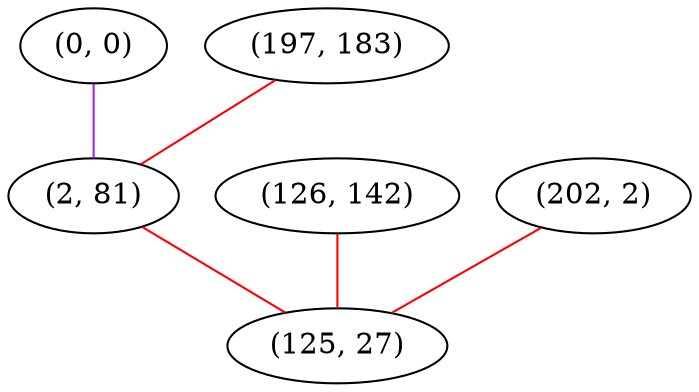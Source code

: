 graph "" {
"(0, 0)";
"(126, 142)";
"(197, 183)";
"(202, 2)";
"(2, 81)";
"(125, 27)";
"(0, 0)" -- "(2, 81)"  [color=purple, key=0, weight=4];
"(126, 142)" -- "(125, 27)"  [color=red, key=0, weight=1];
"(197, 183)" -- "(2, 81)"  [color=red, key=0, weight=1];
"(202, 2)" -- "(125, 27)"  [color=red, key=0, weight=1];
"(2, 81)" -- "(125, 27)"  [color=red, key=0, weight=1];
}
